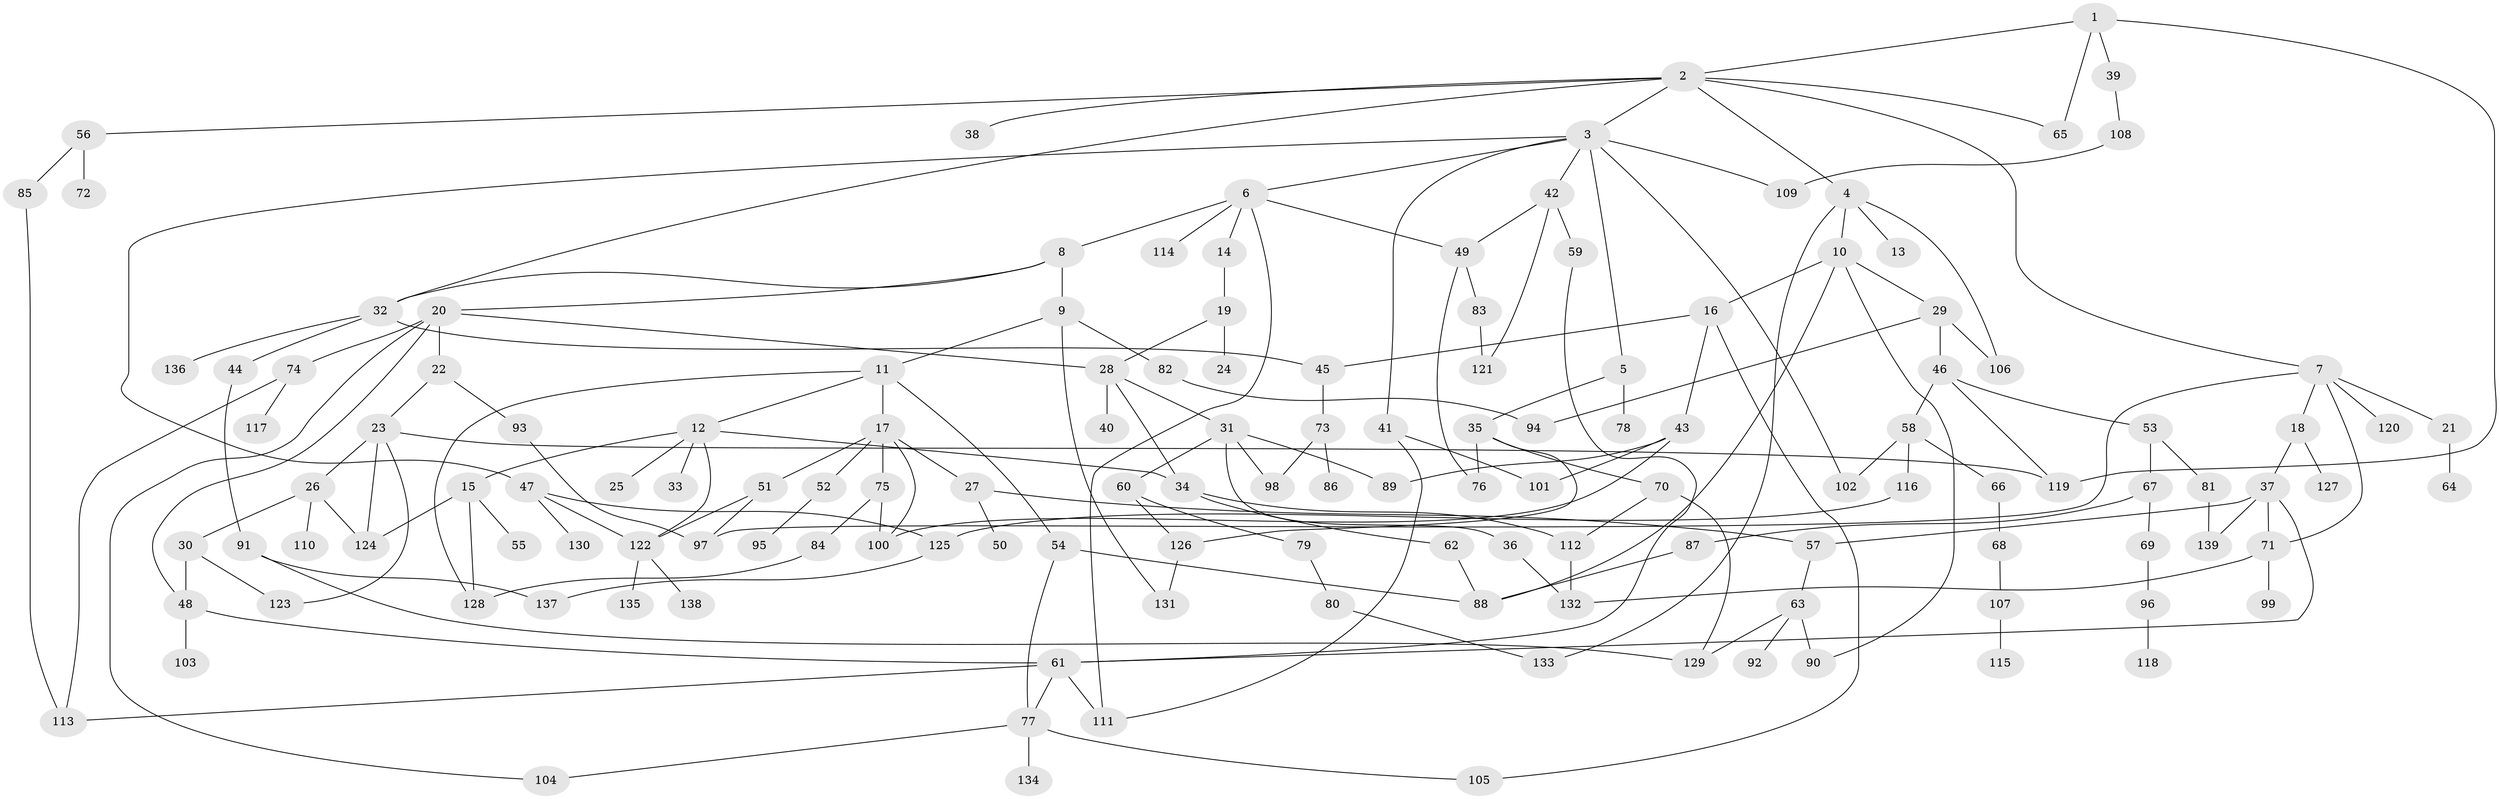 // coarse degree distribution, {4: 0.1134020618556701, 11: 0.010309278350515464, 10: 0.010309278350515464, 2: 0.27835051546391754, 6: 0.020618556701030927, 7: 0.030927835051546393, 5: 0.08247422680412371, 3: 0.21649484536082475, 8: 0.020618556701030927, 1: 0.21649484536082475}
// Generated by graph-tools (version 1.1) at 2025/16/03/04/25 18:16:56]
// undirected, 139 vertices, 193 edges
graph export_dot {
graph [start="1"]
  node [color=gray90,style=filled];
  1;
  2;
  3;
  4;
  5;
  6;
  7;
  8;
  9;
  10;
  11;
  12;
  13;
  14;
  15;
  16;
  17;
  18;
  19;
  20;
  21;
  22;
  23;
  24;
  25;
  26;
  27;
  28;
  29;
  30;
  31;
  32;
  33;
  34;
  35;
  36;
  37;
  38;
  39;
  40;
  41;
  42;
  43;
  44;
  45;
  46;
  47;
  48;
  49;
  50;
  51;
  52;
  53;
  54;
  55;
  56;
  57;
  58;
  59;
  60;
  61;
  62;
  63;
  64;
  65;
  66;
  67;
  68;
  69;
  70;
  71;
  72;
  73;
  74;
  75;
  76;
  77;
  78;
  79;
  80;
  81;
  82;
  83;
  84;
  85;
  86;
  87;
  88;
  89;
  90;
  91;
  92;
  93;
  94;
  95;
  96;
  97;
  98;
  99;
  100;
  101;
  102;
  103;
  104;
  105;
  106;
  107;
  108;
  109;
  110;
  111;
  112;
  113;
  114;
  115;
  116;
  117;
  118;
  119;
  120;
  121;
  122;
  123;
  124;
  125;
  126;
  127;
  128;
  129;
  130;
  131;
  132;
  133;
  134;
  135;
  136;
  137;
  138;
  139;
  1 -- 2;
  1 -- 39;
  1 -- 65;
  1 -- 119;
  2 -- 3;
  2 -- 4;
  2 -- 7;
  2 -- 32;
  2 -- 38;
  2 -- 56;
  2 -- 65;
  3 -- 5;
  3 -- 6;
  3 -- 41;
  3 -- 42;
  3 -- 47;
  3 -- 109;
  3 -- 102;
  4 -- 10;
  4 -- 13;
  4 -- 106;
  4 -- 133;
  5 -- 35;
  5 -- 78;
  6 -- 8;
  6 -- 14;
  6 -- 49;
  6 -- 111;
  6 -- 114;
  7 -- 18;
  7 -- 21;
  7 -- 120;
  7 -- 71;
  7 -- 97;
  8 -- 9;
  8 -- 20;
  8 -- 32;
  9 -- 11;
  9 -- 82;
  9 -- 131;
  10 -- 16;
  10 -- 29;
  10 -- 90;
  10 -- 88;
  11 -- 12;
  11 -- 17;
  11 -- 54;
  11 -- 128;
  12 -- 15;
  12 -- 25;
  12 -- 33;
  12 -- 34;
  12 -- 122;
  14 -- 19;
  15 -- 55;
  15 -- 124;
  15 -- 128;
  16 -- 43;
  16 -- 105;
  16 -- 45;
  17 -- 27;
  17 -- 51;
  17 -- 52;
  17 -- 75;
  17 -- 100;
  18 -- 37;
  18 -- 127;
  19 -- 24;
  19 -- 28;
  20 -- 22;
  20 -- 74;
  20 -- 28;
  20 -- 48;
  20 -- 104;
  21 -- 64;
  22 -- 23;
  22 -- 93;
  23 -- 26;
  23 -- 123;
  23 -- 119;
  23 -- 124;
  26 -- 30;
  26 -- 110;
  26 -- 124;
  27 -- 50;
  27 -- 57;
  28 -- 31;
  28 -- 40;
  28 -- 34;
  29 -- 46;
  29 -- 94;
  29 -- 106;
  30 -- 48;
  30 -- 123;
  31 -- 36;
  31 -- 60;
  31 -- 89;
  31 -- 98;
  32 -- 44;
  32 -- 45;
  32 -- 136;
  34 -- 62;
  34 -- 112;
  35 -- 70;
  35 -- 76;
  35 -- 126;
  36 -- 132;
  37 -- 57;
  37 -- 71;
  37 -- 61;
  37 -- 139;
  39 -- 108;
  41 -- 111;
  41 -- 101;
  42 -- 59;
  42 -- 121;
  42 -- 49;
  43 -- 89;
  43 -- 100;
  43 -- 101;
  44 -- 91;
  45 -- 73;
  46 -- 53;
  46 -- 58;
  46 -- 119;
  47 -- 125;
  47 -- 130;
  47 -- 122;
  48 -- 103;
  48 -- 61;
  49 -- 83;
  49 -- 76;
  51 -- 97;
  51 -- 122;
  52 -- 95;
  53 -- 67;
  53 -- 81;
  54 -- 88;
  54 -- 77;
  56 -- 72;
  56 -- 85;
  57 -- 63;
  58 -- 66;
  58 -- 102;
  58 -- 116;
  59 -- 61;
  60 -- 79;
  60 -- 126;
  61 -- 77;
  61 -- 113;
  61 -- 111;
  62 -- 88;
  63 -- 92;
  63 -- 90;
  63 -- 129;
  66 -- 68;
  67 -- 69;
  67 -- 87;
  68 -- 107;
  69 -- 96;
  70 -- 112;
  70 -- 129;
  71 -- 99;
  71 -- 132;
  73 -- 86;
  73 -- 98;
  74 -- 113;
  74 -- 117;
  75 -- 84;
  75 -- 100;
  77 -- 104;
  77 -- 134;
  77 -- 105;
  79 -- 80;
  80 -- 133;
  81 -- 139;
  82 -- 94;
  83 -- 121;
  84 -- 128;
  85 -- 113;
  87 -- 88;
  91 -- 137;
  91 -- 129;
  93 -- 97;
  96 -- 118;
  107 -- 115;
  108 -- 109;
  112 -- 132;
  116 -- 125;
  122 -- 135;
  122 -- 138;
  125 -- 137;
  126 -- 131;
}
